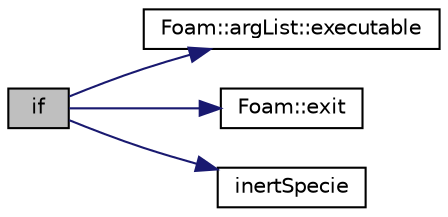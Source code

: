 digraph "if"
{
  bgcolor="transparent";
  edge [fontname="Helvetica",fontsize="10",labelfontname="Helvetica",labelfontsize="10"];
  node [fontname="Helvetica",fontsize="10",shape=record];
  rankdir="LR";
  Node1 [label="if",height=0.2,width=0.4,color="black", fillcolor="grey75", style="filled" fontcolor="black"];
  Node1 -> Node2 [color="midnightblue",fontsize="10",style="solid",fontname="Helvetica"];
  Node2 [label="Foam::argList::executable",height=0.2,width=0.4,color="black",URL="$classFoam_1_1argList.html#a9309e42e0cec08c773ed35e24c85ba9c",tooltip="Name of executable without the path. "];
  Node1 -> Node3 [color="midnightblue",fontsize="10",style="solid",fontname="Helvetica"];
  Node3 [label="Foam::exit",height=0.2,width=0.4,color="black",URL="$namespaceFoam.html#a06ca7250d8e89caf05243ec094843642"];
  Node1 -> Node4 [color="midnightblue",fontsize="10",style="solid",fontname="Helvetica"];
  Node4 [label="inertSpecie",height=0.2,width=0.4,color="black",URL="$solvers_2combustion_2fireFoam_2createFields_8H.html#a23cd3152d83a1fcbf1413f9aad457d1d"];
}
